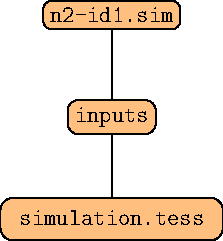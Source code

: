 
// A simple tree drawing module contributed by adarovsky
// See example treetest.asy

real treeNodeStep = 0.5cm;
real treeLevelStep = 1cm;
real treeMinNodeWidth = 2cm;

struct TreeNode {
  TreeNode parent;
  TreeNode[] children;

  frame content;

  pair pos;
  real adjust;
}

void add( TreeNode child, TreeNode parent )
{
  child.parent = parent;
  parent.children.push( child );
}

TreeNode makeNode( TreeNode parent = null, frame f )
{
  TreeNode child = new TreeNode;
  child.content = f;
  if( parent != null ) {
    add( child, parent );
  }
  return child;
}

TreeNode makeNode( TreeNode parent = null, Label label )
{
  frame f;
  roundbox( f, label, 2, 2, linewidth(0.5), FillDraw(orange+white));
  return makeNode( parent, f );
}


real layout( int level, TreeNode node )
{
  if( node.children.length > 0 ) {
    real width[] = new real[node.children.length];
    real curWidth = 0;

    for( int i = 0; i < node.children.length; ++i ) {
      width[i] = layout( level+1, node.children[i] );

      node.children[i].pos = (curWidth + width[i]/2,
                              -level*treeLevelStep);
      curWidth += width[i] + treeNodeStep;
    }

    real midPoint = ( sum( width )+treeNodeStep*(width.length-1)) / 2;
    for( int i = 0; i < node.children.length; ++i ) {
      node.children[i].adjust = - midPoint;
    }

    return max( (max(node.content)-min(node.content)).x,
                sum(width)+treeNodeStep*(width.length-1) );
  }
  else {
    return max( treeMinNodeWidth, (max(node.content)-min(node.content)).x );
  }
}

void drawAll( TreeNode node, frame f )
{
  pair pos;
  if( node.parent != null )
    pos = (node.parent.pos.x+node.adjust, 0);
  else
    pos = (node.adjust, 0);
  node.pos += pos;

  node.content = shift(node.pos)*node.content;
  add( f, node.content );


  if( node.parent != null ) {
    path p = point(node.content, N)--point(node.parent.content,S);
    draw( f, p, currentpen );
  }

  for( int i = 0; i < node.children.length; ++i )
    drawAll( node.children[i], f );
}

void draw( TreeNode root, pair pos )
{
  frame f;

  root.pos = (0,0);
  layout( 1, root );

  drawAll( root, f );

  add(f,pos);
}
treeNodeStep = 0.4cm;
treeLevelStep = 1.8cm;

TreeNode root = makeNode("\tt n2-id1.sim");

TreeNode child1 = makeNode(root, "\tt inputs");
TreeNode child1_content = makeNode(child1, "\tt \begin{tabular}{c}simulation.tess \\\end{tabular}");

draw (root, (0, 0));
